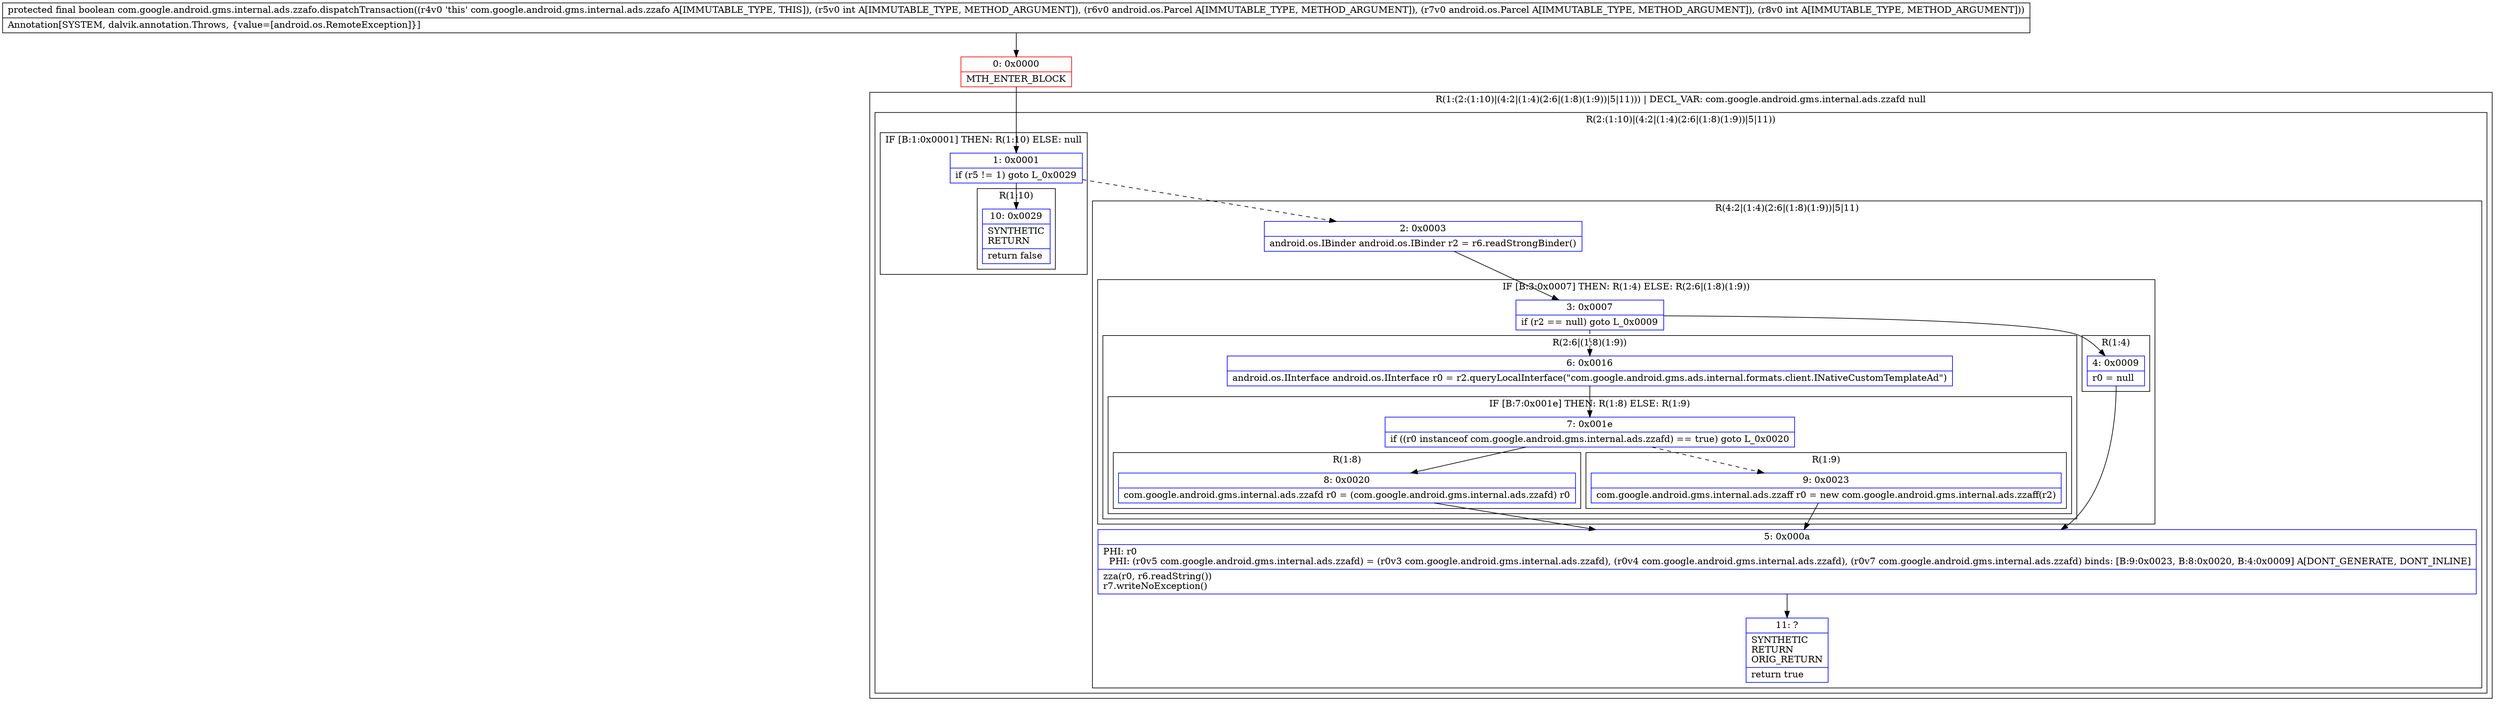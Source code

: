 digraph "CFG forcom.google.android.gms.internal.ads.zzafo.dispatchTransaction(ILandroid\/os\/Parcel;Landroid\/os\/Parcel;I)Z" {
subgraph cluster_Region_1465627438 {
label = "R(1:(2:(1:10)|(4:2|(1:4)(2:6|(1:8)(1:9))|5|11))) | DECL_VAR: com.google.android.gms.internal.ads.zzafd null\l";
node [shape=record,color=blue];
subgraph cluster_Region_499941538 {
label = "R(2:(1:10)|(4:2|(1:4)(2:6|(1:8)(1:9))|5|11))";
node [shape=record,color=blue];
subgraph cluster_IfRegion_37644622 {
label = "IF [B:1:0x0001] THEN: R(1:10) ELSE: null";
node [shape=record,color=blue];
Node_1 [shape=record,label="{1\:\ 0x0001|if (r5 != 1) goto L_0x0029\l}"];
subgraph cluster_Region_1121290157 {
label = "R(1:10)";
node [shape=record,color=blue];
Node_10 [shape=record,label="{10\:\ 0x0029|SYNTHETIC\lRETURN\l|return false\l}"];
}
}
subgraph cluster_Region_1673734446 {
label = "R(4:2|(1:4)(2:6|(1:8)(1:9))|5|11)";
node [shape=record,color=blue];
Node_2 [shape=record,label="{2\:\ 0x0003|android.os.IBinder android.os.IBinder r2 = r6.readStrongBinder()\l}"];
subgraph cluster_IfRegion_1529191440 {
label = "IF [B:3:0x0007] THEN: R(1:4) ELSE: R(2:6|(1:8)(1:9))";
node [shape=record,color=blue];
Node_3 [shape=record,label="{3\:\ 0x0007|if (r2 == null) goto L_0x0009\l}"];
subgraph cluster_Region_1248818368 {
label = "R(1:4)";
node [shape=record,color=blue];
Node_4 [shape=record,label="{4\:\ 0x0009|r0 = null\l}"];
}
subgraph cluster_Region_158633005 {
label = "R(2:6|(1:8)(1:9))";
node [shape=record,color=blue];
Node_6 [shape=record,label="{6\:\ 0x0016|android.os.IInterface android.os.IInterface r0 = r2.queryLocalInterface(\"com.google.android.gms.ads.internal.formats.client.INativeCustomTemplateAd\")\l}"];
subgraph cluster_IfRegion_283460323 {
label = "IF [B:7:0x001e] THEN: R(1:8) ELSE: R(1:9)";
node [shape=record,color=blue];
Node_7 [shape=record,label="{7\:\ 0x001e|if ((r0 instanceof com.google.android.gms.internal.ads.zzafd) == true) goto L_0x0020\l}"];
subgraph cluster_Region_1742182899 {
label = "R(1:8)";
node [shape=record,color=blue];
Node_8 [shape=record,label="{8\:\ 0x0020|com.google.android.gms.internal.ads.zzafd r0 = (com.google.android.gms.internal.ads.zzafd) r0\l}"];
}
subgraph cluster_Region_1779801302 {
label = "R(1:9)";
node [shape=record,color=blue];
Node_9 [shape=record,label="{9\:\ 0x0023|com.google.android.gms.internal.ads.zzaff r0 = new com.google.android.gms.internal.ads.zzaff(r2)\l}"];
}
}
}
}
Node_5 [shape=record,label="{5\:\ 0x000a|PHI: r0 \l  PHI: (r0v5 com.google.android.gms.internal.ads.zzafd) = (r0v3 com.google.android.gms.internal.ads.zzafd), (r0v4 com.google.android.gms.internal.ads.zzafd), (r0v7 com.google.android.gms.internal.ads.zzafd) binds: [B:9:0x0023, B:8:0x0020, B:4:0x0009] A[DONT_GENERATE, DONT_INLINE]\l|zza(r0, r6.readString())\lr7.writeNoException()\l}"];
Node_11 [shape=record,label="{11\:\ ?|SYNTHETIC\lRETURN\lORIG_RETURN\l|return true\l}"];
}
}
}
Node_0 [shape=record,color=red,label="{0\:\ 0x0000|MTH_ENTER_BLOCK\l}"];
MethodNode[shape=record,label="{protected final boolean com.google.android.gms.internal.ads.zzafo.dispatchTransaction((r4v0 'this' com.google.android.gms.internal.ads.zzafo A[IMMUTABLE_TYPE, THIS]), (r5v0 int A[IMMUTABLE_TYPE, METHOD_ARGUMENT]), (r6v0 android.os.Parcel A[IMMUTABLE_TYPE, METHOD_ARGUMENT]), (r7v0 android.os.Parcel A[IMMUTABLE_TYPE, METHOD_ARGUMENT]), (r8v0 int A[IMMUTABLE_TYPE, METHOD_ARGUMENT]))  | Annotation[SYSTEM, dalvik.annotation.Throws, \{value=[android.os.RemoteException]\}]\l}"];
MethodNode -> Node_0;
Node_1 -> Node_2[style=dashed];
Node_1 -> Node_10;
Node_2 -> Node_3;
Node_3 -> Node_4;
Node_3 -> Node_6[style=dashed];
Node_4 -> Node_5;
Node_6 -> Node_7;
Node_7 -> Node_8;
Node_7 -> Node_9[style=dashed];
Node_8 -> Node_5;
Node_9 -> Node_5;
Node_5 -> Node_11;
Node_0 -> Node_1;
}

